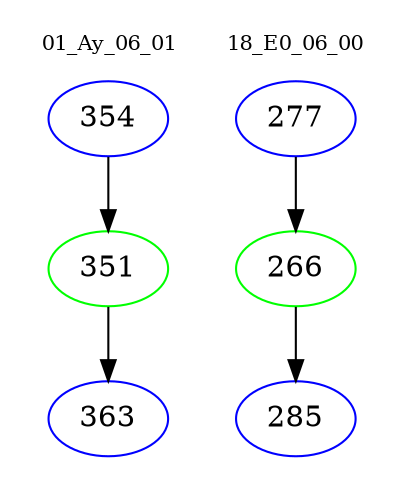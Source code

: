 digraph{
subgraph cluster_0 {
color = white
label = "01_Ay_06_01";
fontsize=10;
T0_354 [label="354", color="blue"]
T0_354 -> T0_351 [color="black"]
T0_351 [label="351", color="green"]
T0_351 -> T0_363 [color="black"]
T0_363 [label="363", color="blue"]
}
subgraph cluster_1 {
color = white
label = "18_E0_06_00";
fontsize=10;
T1_277 [label="277", color="blue"]
T1_277 -> T1_266 [color="black"]
T1_266 [label="266", color="green"]
T1_266 -> T1_285 [color="black"]
T1_285 [label="285", color="blue"]
}
}
